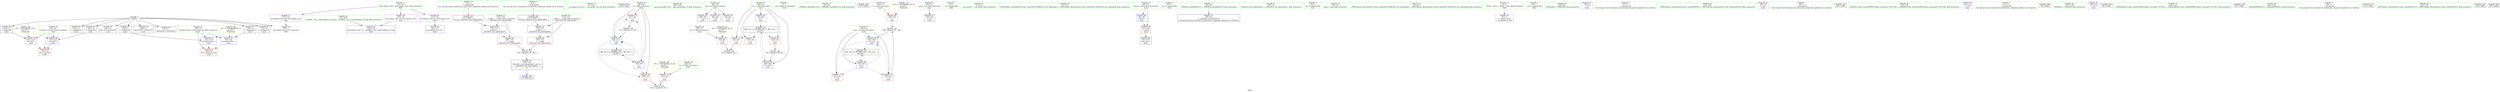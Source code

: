 digraph "SVFG" {
	label="SVFG";

	Node0x5622440838e0 [shape=record,color=grey,label="{NodeID: 0\nNullPtr}"];
	Node0x5622440838e0 -> Node0x56224409a620[style=solid];
	Node0x5622440838e0 -> Node0x56224409a720[style=solid];
	Node0x5622440838e0 -> Node0x56224409a7f0[style=solid];
	Node0x5622440838e0 -> Node0x56224409a8c0[style=solid];
	Node0x5622440838e0 -> Node0x56224409b9b0[style=solid];
	Node0x5622440838e0 -> Node0x56224409ba80[style=solid];
	Node0x5622440838e0 -> Node0x56224409bb50[style=solid];
	Node0x5622440838e0 -> Node0x56224409bc20[style=solid];
	Node0x5622440838e0 -> Node0x56224409bcf0[style=solid];
	Node0x5622440838e0 -> Node0x56224409d8e0[style=solid];
	Node0x56224409aa60 [shape=record,color=blue,label="{NodeID: 97\n173\<--171\n__a.addr\<--__a\n_ZStorSt13_Ios_OpenmodeS_\n}"];
	Node0x56224409aa60 -> Node0x56224409d540[style=dashed];
	Node0x562244098be0 [shape=record,color=green,label="{NodeID: 14\n21\<--22\n__cxx_global_var_init\<--__cxx_global_var_init_field_insensitive\n}"];
	Node0x5622440b3d70 [shape=record,color=black,label="{NodeID: 194\n142 = PHI()\n}"];
	Node0x5622440996e0 [shape=record,color=green,label="{NodeID: 28\n64\<--65\ni\<--i_field_insensitive\nmain\n}"];
	Node0x5622440996e0 -> Node0x56224409d2d0[style=solid];
	Node0x5622440996e0 -> Node0x56224409d3a0[style=solid];
	Node0x5622440996e0 -> Node0x56224409dc50[style=solid];
	Node0x5622440996e0 -> Node0x56224409ddf0[style=solid];
	Node0x56224409a420 [shape=record,color=green,label="{NodeID: 42\n183\<--184\n__gxx_personality_v0\<--__gxx_personality_v0_field_insensitive\n}"];
	Node0x56224409c060 [shape=record,color=black,label="{NodeID: 56\n104\<--48\n\<--cin\nmain\n}"];
	Node0x5622440a7090 [shape=record,color=black,label="{NodeID: 153\nMR_10V_3 = PHI(MR_10V_4, MR_10V_2, )\npts\{59 \}\n}"];
	Node0x5622440a7090 -> Node0x56224409cdf0[style=dashed];
	Node0x5622440a7090 -> Node0x56224409cec0[style=dashed];
	Node0x5622440a7090 -> Node0x56224409cf90[style=dashed];
	Node0x5622440a7090 -> Node0x56224409a990[style=dashed];
	Node0x56224409cc50 [shape=record,color=red,label="{NodeID: 70\n162\<--54\nsel\<--ehselector.slot\nmain\n}"];
	Node0x5622440ab3c0 [shape=record,color=yellow,style=double,label="{NodeID: 167\n8V_1 = ENCHI(MR_8V_0)\npts\{57 \}\nFun[main]}"];
	Node0x5622440ab3c0 -> Node0x56224409cd20[style=dashed];
	Node0x56224409d7e0 [shape=record,color=blue,label="{NodeID: 84\n214\<--18\nllvm.global_ctors_1\<--_GLOBAL__sub_I_tamer.eldeeb_0_0.cpp\nGlob }"];
	Node0x562244083b00 [shape=record,color=green,label="{NodeID: 1\n7\<--1\n__dso_handle\<--dummyObj\nGlob }"];
	Node0x56224409ab30 [shape=record,color=blue,label="{NodeID: 98\n175\<--172\n__b.addr\<--__b\n_ZStorSt13_Ios_OpenmodeS_\n}"];
	Node0x56224409ab30 -> Node0x56224409d610[style=dashed];
	Node0x562244098c70 [shape=record,color=green,label="{NodeID: 15\n25\<--26\n_ZNSt8ios_base4InitC1Ev\<--_ZNSt8ios_base4InitC1Ev_field_insensitive\n}"];
	Node0x5622440b3e70 [shape=record,color=black,label="{NodeID: 195\n143 = PHI()\n}"];
	Node0x5622440997b0 [shape=record,color=green,label="{NodeID: 29\n66\<--67\nt\<--t_field_insensitive\nmain\n}"];
	Node0x5622440997b0 -> Node0x56224409d470[style=solid];
	Node0x56224409a520 [shape=record,color=green,label="{NodeID: 43\n18\<--209\n_GLOBAL__sub_I_tamer.eldeeb_0_0.cpp\<--_GLOBAL__sub_I_tamer.eldeeb_0_0.cpp_field_insensitive\n}"];
	Node0x56224409a520 -> Node0x56224409d7e0[style=solid];
	Node0x56224409c130 [shape=record,color=black,label="{NodeID: 57\n130\<--50\n\<--cout\nmain\n}"];
	Node0x5622440a7590 [shape=record,color=black,label="{NodeID: 154\nMR_14V_2 = PHI(MR_14V_4, MR_14V_1, )\npts\{63 \}\n}"];
	Node0x5622440a7590 -> Node0x56224409db80[style=dashed];
	Node0x56224409cd20 [shape=record,color=red,label="{NodeID: 71\n92\<--56\n\<--N\nmain\n}"];
	Node0x56224409cd20 -> Node0x56224409b7e0[style=solid];
	Node0x56224409d8e0 [shape=record,color=blue, style = dotted,label="{NodeID: 85\n215\<--3\nllvm.global_ctors_2\<--dummyVal\nGlob }"];
	Node0x5622440848b0 [shape=record,color=green,label="{NodeID: 2\n8\<--1\n.str\<--dummyObj\nGlob }"];
	Node0x562244098d00 [shape=record,color=green,label="{NodeID: 16\n31\<--32\n__cxa_atexit\<--__cxa_atexit_field_insensitive\n}"];
	Node0x5622440b3f40 [shape=record,color=black,label="{NodeID: 196\n171 = PHI(76, )\n0th arg _ZStorSt13_Ios_OpenmodeS_ }"];
	Node0x5622440b3f40 -> Node0x56224409aa60[style=solid];
	Node0x562244099880 [shape=record,color=green,label="{NodeID: 30\n73\<--74\n_ZNSt14basic_ifstreamIcSt11char_traitsIcEEC1EPKcSt13_Ios_Openmode\<--_ZNSt14basic_ifstreamIcSt11char_traitsIcEEC1EPKcSt13_Ios_Openmode_field_insensitive\n}"];
	Node0x56224409a620 [shape=record,color=black,label="{NodeID: 44\n2\<--3\ndummyVal\<--dummyVal\n}"];
	Node0x56224409c200 [shape=record,color=black,label="{NodeID: 58\n45\<--157\nmain_ret\<--\nmain\n}"];
	Node0x5622440a7a90 [shape=record,color=black,label="{NodeID: 155\nMR_16V_2 = PHI(MR_16V_4, MR_16V_1, )\npts\{65 \}\n}"];
	Node0x5622440a7a90 -> Node0x56224409dc50[style=dashed];
	Node0x56224409cdf0 [shape=record,color=red,label="{NodeID: 72\n91\<--58\n\<--cc\nmain\n}"];
	Node0x56224409cdf0 -> Node0x56224409b7e0[style=solid];
	Node0x5622440ab580 [shape=record,color=yellow,style=double,label="{NodeID: 169\n12V_1 = ENCHI(MR_12V_0)\npts\{61 \}\nFun[main]}"];
	Node0x5622440ab580 -> Node0x56224409d060[style=dashed];
	Node0x56224409d9e0 [shape=record,color=blue,label="{NodeID: 86\n46\<--69\nretval\<--\nmain\n}"];
	Node0x56224409d9e0 -> Node0x56224409cab0[style=dashed];
	Node0x562244084940 [shape=record,color=green,label="{NodeID: 3\n10\<--1\n.str.1\<--dummyObj\nGlob }"];
	Node0x562244098d90 [shape=record,color=green,label="{NodeID: 17\n30\<--36\n_ZNSt8ios_base4InitD1Ev\<--_ZNSt8ios_base4InitD1Ev_field_insensitive\n}"];
	Node0x562244098d90 -> Node0x56224409bdc0[style=solid];
	Node0x5622440b4100 [shape=record,color=black,label="{NodeID: 197\n172 = PHI(77, )\n1st arg _ZStorSt13_Ios_OpenmodeS_ }"];
	Node0x5622440b4100 -> Node0x56224409ab30[style=solid];
	Node0x562244099980 [shape=record,color=green,label="{NodeID: 31\n78\<--79\n_ZStorSt13_Ios_OpenmodeS_\<--_ZStorSt13_Ios_OpenmodeS__field_insensitive\n}"];
	Node0x56224409a720 [shape=record,color=black,label="{NodeID: 45\n115\<--3\n\<--dummyVal\nmain\n}"];
	Node0x56224409c2d0 [shape=record,color=black,label="{NodeID: 59\n170\<--181\n_ZStorSt13_Ios_OpenmodeS__ret\<--or\n_ZStorSt13_Ios_OpenmodeS_\n|{<s0>4}}"];
	Node0x56224409c2d0:s0 -> Node0x5622440b3510[style=solid,color=blue];
	Node0x56224409cec0 [shape=record,color=red,label="{NodeID: 73\n135\<--58\n\<--cc\nmain\n}"];
	Node0x56224409dab0 [shape=record,color=blue,label="{NodeID: 87\n58\<--89\ncc\<--\nmain\n}"];
	Node0x56224409dab0 -> Node0x5622440a7090[style=dashed];
	Node0x562244085200 [shape=record,color=green,label="{NodeID: 4\n12\<--1\n.str.2\<--dummyObj\nGlob }"];
	Node0x562244098e90 [shape=record,color=green,label="{NodeID: 18\n43\<--44\nmain\<--main_field_insensitive\n}"];
	Node0x562244099a80 [shape=record,color=green,label="{NodeID: 32\n82\<--83\n_ZNSt14basic_ofstreamIcSt11char_traitsIcEEC1EPKcSt13_Ios_Openmode\<--_ZNSt14basic_ofstreamIcSt11char_traitsIcEEC1EPKcSt13_Ios_Openmode_field_insensitive\n}"];
	Node0x56224409a7f0 [shape=record,color=black,label="{NodeID: 46\n116\<--3\n\<--dummyVal\nmain\n}"];
	Node0x56224409a7f0 -> Node0x56224409dec0[style=solid];
	Node0x56224409c3a0 [shape=record,color=purple,label="{NodeID: 60\n27\<--4\n\<--_ZStL8__ioinit\n__cxx_global_var_init\n}"];
	Node0x56224409cf90 [shape=record,color=red,label="{NodeID: 74\n149\<--58\n\<--cc\nmain\n}"];
	Node0x56224409cf90 -> Node0x56224409b4e0[style=solid];
	Node0x56224409db80 [shape=record,color=blue,label="{NodeID: 88\n62\<--69\nres\<--\nmain\n}"];
	Node0x56224409db80 -> Node0x56224409d130[style=dashed];
	Node0x56224409db80 -> Node0x56224409d200[style=dashed];
	Node0x56224409db80 -> Node0x56224409dd20[style=dashed];
	Node0x56224409db80 -> Node0x5622440a7590[style=dashed];
	Node0x562244085290 [shape=record,color=green,label="{NodeID: 5\n14\<--1\n.str.3\<--dummyObj\nGlob }"];
	Node0x562244098f90 [shape=record,color=green,label="{NodeID: 19\n46\<--47\nretval\<--retval_field_insensitive\nmain\n}"];
	Node0x562244098f90 -> Node0x56224409cab0[style=solid];
	Node0x562244098f90 -> Node0x56224409d9e0[style=solid];
	Node0x562244099b80 [shape=record,color=green,label="{NodeID: 33\n86\<--87\n_ZNSirsERi\<--_ZNSirsERi_field_insensitive\n}"];
	Node0x56224409a8c0 [shape=record,color=black,label="{NodeID: 47\n118\<--3\n\<--dummyVal\nmain\n}"];
	Node0x56224409a8c0 -> Node0x56224409df90[style=solid];
	Node0x56224409c470 [shape=record,color=purple,label="{NodeID: 61\n70\<--8\n\<--.str\nmain\n}"];
	Node0x56224409d060 [shape=record,color=red,label="{NodeID: 75\n101\<--60\n\<--G\nmain\n}"];
	Node0x56224409d060 -> Node0x56224409b660[style=solid];
	Node0x5622440ab820 [shape=record,color=yellow,style=double,label="{NodeID: 172\n18V_1 = ENCHI(MR_18V_0)\npts\{67 \}\nFun[main]}"];
	Node0x5622440ab820 -> Node0x56224409d470[style=dashed];
	Node0x56224409dc50 [shape=record,color=blue,label="{NodeID: 89\n64\<--69\ni\<--\nmain\n}"];
	Node0x56224409dc50 -> Node0x56224409d2d0[style=dashed];
	Node0x56224409dc50 -> Node0x56224409d3a0[style=dashed];
	Node0x56224409dc50 -> Node0x56224409ddf0[style=dashed];
	Node0x56224409dc50 -> Node0x5622440a7a90[style=dashed];
	Node0x562244085320 [shape=record,color=green,label="{NodeID: 6\n17\<--1\n\<--dummyObj\nCan only get source location for instruction, argument, global var or function.}"];
	Node0x5622440b3510 [shape=record,color=black,label="{NodeID: 186\n75 = PHI(170, )\n}"];
	Node0x562244099060 [shape=record,color=green,label="{NodeID: 20\n48\<--49\ncin\<--cin_field_insensitive\nmain\n}"];
	Node0x562244099060 -> Node0x56224409bec0[style=solid];
	Node0x562244099060 -> Node0x56224409bf90[style=solid];
	Node0x562244099060 -> Node0x56224409c060[style=solid];
	Node0x562244099c80 [shape=record,color=green,label="{NodeID: 34\n127\<--128\n_ZNSt14basic_ofstreamIcSt11char_traitsIcEED1Ev\<--_ZNSt14basic_ofstreamIcSt11char_traitsIcEED1Ev_field_insensitive\n}"];
	Node0x56224409b9b0 [shape=record,color=black,label="{NodeID: 48\n121\<--3\n\<--dummyVal\nmain\n}"];
	Node0x5622440a13e0 [shape=record,color=grey,label="{NodeID: 145\n181 = Binary(179, 180, )\n}"];
	Node0x5622440a13e0 -> Node0x56224409c2d0[style=solid];
	Node0x56224409c540 [shape=record,color=purple,label="{NodeID: 62\n80\<--10\n\<--.str.1\nmain\n}"];
	Node0x56224409d130 [shape=record,color=red,label="{NodeID: 76\n107\<--62\n\<--res\nmain\n}"];
	Node0x56224409d130 -> Node0x56224409b360[style=solid];
	Node0x56224409dd20 [shape=record,color=blue,label="{NodeID: 90\n62\<--108\nres\<--xor\nmain\n}"];
	Node0x56224409dd20 -> Node0x56224409d130[style=dashed];
	Node0x56224409dd20 -> Node0x56224409d200[style=dashed];
	Node0x56224409dd20 -> Node0x56224409dd20[style=dashed];
	Node0x56224409dd20 -> Node0x5622440a7590[style=dashed];
	Node0x562244083d60 [shape=record,color=green,label="{NodeID: 7\n69\<--1\n\<--dummyObj\nCan only get source location for instruction, argument, global var or function.}"];
	Node0x5622440b3700 [shape=record,color=black,label="{NodeID: 187\n105 = PHI()\n}"];
	Node0x562244099130 [shape=record,color=green,label="{NodeID: 21\n50\<--51\ncout\<--cout_field_insensitive\nmain\n}"];
	Node0x562244099130 -> Node0x56224409c130[style=solid];
	Node0x562244099d80 [shape=record,color=green,label="{NodeID: 35\n133\<--134\n_ZStlsISt11char_traitsIcEERSt13basic_ostreamIcT_ES5_PKc\<--_ZStlsISt11char_traitsIcEERSt13basic_ostreamIcT_ES5_PKc_field_insensitive\n}"];
	Node0x56224409ba80 [shape=record,color=black,label="{NodeID: 49\n122\<--3\n\<--dummyVal\nmain\n}"];
	Node0x56224409ba80 -> Node0x56224409e060[style=solid];
	Node0x56224409b1e0 [shape=record,color=grey,label="{NodeID: 146\n112 = Binary(111, 89, )\n}"];
	Node0x56224409b1e0 -> Node0x56224409ddf0[style=solid];
	Node0x56224409c610 [shape=record,color=purple,label="{NodeID: 63\n131\<--12\n\<--.str.2\nmain\n}"];
	Node0x56224409d200 [shape=record,color=red,label="{NodeID: 77\n141\<--62\n\<--res\nmain\n}"];
	Node0x56224409ddf0 [shape=record,color=blue,label="{NodeID: 91\n64\<--112\ni\<--inc\nmain\n}"];
	Node0x56224409ddf0 -> Node0x56224409d2d0[style=dashed];
	Node0x56224409ddf0 -> Node0x56224409d3a0[style=dashed];
	Node0x56224409ddf0 -> Node0x56224409ddf0[style=dashed];
	Node0x56224409ddf0 -> Node0x5622440a7a90[style=dashed];
	Node0x562244083df0 [shape=record,color=green,label="{NodeID: 8\n72\<--1\n\<--dummyObj\nCan only get source location for instruction, argument, global var or function.}"];
	Node0x5622440b37d0 [shape=record,color=black,label="{NodeID: 188\n28 = PHI()\n}"];
	Node0x562244099200 [shape=record,color=green,label="{NodeID: 22\n52\<--53\nexn.slot\<--exn.slot_field_insensitive\nmain\n}"];
	Node0x562244099200 -> Node0x56224409cb80[style=solid];
	Node0x562244099200 -> Node0x56224409dec0[style=solid];
	Node0x562244099200 -> Node0x56224409e060[style=solid];
	Node0x562244099e80 [shape=record,color=green,label="{NodeID: 36\n137\<--138\n_ZNSolsEi\<--_ZNSolsEi_field_insensitive\n}"];
	Node0x56224409bb50 [shape=record,color=black,label="{NodeID: 50\n124\<--3\n\<--dummyVal\nmain\n}"];
	Node0x56224409bb50 -> Node0x56224409e130[style=solid];
	Node0x56224409b360 [shape=record,color=grey,label="{NodeID: 147\n108 = Binary(107, 106, )\n}"];
	Node0x56224409b360 -> Node0x56224409dd20[style=solid];
	Node0x56224409c6e0 [shape=record,color=purple,label="{NodeID: 64\n139\<--14\n\<--.str.3\nmain\n}"];
	Node0x56224409d2d0 [shape=record,color=red,label="{NodeID: 78\n100\<--64\n\<--i\nmain\n}"];
	Node0x56224409d2d0 -> Node0x56224409b660[style=solid];
	Node0x56224409dec0 [shape=record,color=blue,label="{NodeID: 92\n52\<--116\nexn.slot\<--\nmain\n}"];
	Node0x56224409dec0 -> Node0x56224409cb80[style=dashed];
	Node0x562244083e80 [shape=record,color=green,label="{NodeID: 9\n76\<--1\n\<--dummyObj\nCan only get source location for instruction, argument, global var or function.|{<s0>4}}"];
	Node0x562244083e80:s0 -> Node0x5622440b3f40[style=solid,color=red];
	Node0x5622440b38a0 [shape=record,color=black,label="{NodeID: 189\n85 = PHI()\n}"];
	Node0x5622440992d0 [shape=record,color=green,label="{NodeID: 23\n54\<--55\nehselector.slot\<--ehselector.slot_field_insensitive\nmain\n}"];
	Node0x5622440992d0 -> Node0x56224409cc50[style=solid];
	Node0x5622440992d0 -> Node0x56224409df90[style=solid];
	Node0x5622440992d0 -> Node0x56224409e130[style=solid];
	Node0x562244099f80 [shape=record,color=green,label="{NodeID: 37\n144\<--145\n_ZSt4endlIcSt11char_traitsIcEERSt13basic_ostreamIT_T0_ES6_\<--_ZSt4endlIcSt11char_traitsIcEERSt13basic_ostreamIT_T0_ES6__field_insensitive\n}"];
	Node0x56224409bc20 [shape=record,color=black,label="{NodeID: 51\n163\<--3\nlpad.val\<--dummyVal\nmain\n}"];
	Node0x56224409b4e0 [shape=record,color=grey,label="{NodeID: 148\n150 = Binary(149, 89, )\n}"];
	Node0x56224409b4e0 -> Node0x56224409a990[style=solid];
	Node0x56224409c7b0 [shape=record,color=purple,label="{NodeID: 65\n213\<--16\nllvm.global_ctors_0\<--llvm.global_ctors\nGlob }"];
	Node0x56224409c7b0 -> Node0x56224409d6e0[style=solid];
	Node0x56224409d3a0 [shape=record,color=red,label="{NodeID: 79\n111\<--64\n\<--i\nmain\n}"];
	Node0x56224409d3a0 -> Node0x56224409b1e0[style=solid];
	Node0x56224409df90 [shape=record,color=blue,label="{NodeID: 93\n54\<--118\nehselector.slot\<--\nmain\n}"];
	Node0x56224409df90 -> Node0x56224409cc50[style=dashed];
	Node0x562244084030 [shape=record,color=green,label="{NodeID: 10\n77\<--1\n\<--dummyObj\nCan only get source location for instruction, argument, global var or function.|{<s0>4}}"];
	Node0x562244084030:s0 -> Node0x5622440b4100[style=solid,color=red];
	Node0x5622440b3970 [shape=record,color=black,label="{NodeID: 190\n96 = PHI()\n}"];
	Node0x5622440993a0 [shape=record,color=green,label="{NodeID: 24\n56\<--57\nN\<--N_field_insensitive\nmain\n}"];
	Node0x5622440993a0 -> Node0x56224409cd20[style=solid];
	Node0x56224409a080 [shape=record,color=green,label="{NodeID: 38\n146\<--147\n_ZNSolsEPFRSoS_E\<--_ZNSolsEPFRSoS_E_field_insensitive\n}"];
	Node0x56224409bcf0 [shape=record,color=black,label="{NodeID: 52\n164\<--3\nlpad.val25\<--dummyVal\nmain\n}"];
	Node0x56224409b660 [shape=record,color=grey,label="{NodeID: 149\n102 = cmp(100, 101, )\n}"];
	Node0x56224409c8b0 [shape=record,color=purple,label="{NodeID: 66\n214\<--16\nllvm.global_ctors_1\<--llvm.global_ctors\nGlob }"];
	Node0x56224409c8b0 -> Node0x56224409d7e0[style=solid];
	Node0x56224409d470 [shape=record,color=red,label="{NodeID: 80\n106\<--66\n\<--t\nmain\n}"];
	Node0x56224409d470 -> Node0x56224409b360[style=solid];
	Node0x56224409e060 [shape=record,color=blue,label="{NodeID: 94\n52\<--122\nexn.slot\<--\nmain\n}"];
	Node0x56224409e060 -> Node0x56224409cb80[style=dashed];
	Node0x562244084130 [shape=record,color=green,label="{NodeID: 11\n89\<--1\n\<--dummyObj\nCan only get source location for instruction, argument, global var or function.}"];
	Node0x5622440b3a40 [shape=record,color=black,label="{NodeID: 191\n132 = PHI()\n}"];
	Node0x562244099470 [shape=record,color=green,label="{NodeID: 25\n58\<--59\ncc\<--cc_field_insensitive\nmain\n}"];
	Node0x562244099470 -> Node0x56224409cdf0[style=solid];
	Node0x562244099470 -> Node0x56224409cec0[style=solid];
	Node0x562244099470 -> Node0x56224409cf90[style=solid];
	Node0x562244099470 -> Node0x56224409dab0[style=solid];
	Node0x562244099470 -> Node0x56224409a990[style=solid];
	Node0x56224409a180 [shape=record,color=green,label="{NodeID: 39\n155\<--156\n_ZNSt14basic_ifstreamIcSt11char_traitsIcEED1Ev\<--_ZNSt14basic_ifstreamIcSt11char_traitsIcEED1Ev_field_insensitive\n}"];
	Node0x56224409bdc0 [shape=record,color=black,label="{NodeID: 53\n29\<--30\n\<--_ZNSt8ios_base4InitD1Ev\nCan only get source location for instruction, argument, global var or function.}"];
	Node0x56224409b7e0 [shape=record,color=grey,label="{NodeID: 150\n93 = cmp(91, 92, )\n}"];
	Node0x56224409c9b0 [shape=record,color=purple,label="{NodeID: 67\n215\<--16\nllvm.global_ctors_2\<--llvm.global_ctors\nGlob }"];
	Node0x56224409c9b0 -> Node0x56224409d8e0[style=solid];
	Node0x56224409d540 [shape=record,color=red,label="{NodeID: 81\n179\<--173\n\<--__a.addr\n_ZStorSt13_Ios_OpenmodeS_\n}"];
	Node0x56224409d540 -> Node0x5622440a13e0[style=solid];
	Node0x56224409e130 [shape=record,color=blue,label="{NodeID: 95\n54\<--124\nehselector.slot\<--\nmain\n}"];
	Node0x56224409e130 -> Node0x56224409cc50[style=dashed];
	Node0x562244084230 [shape=record,color=green,label="{NodeID: 12\n4\<--6\n_ZStL8__ioinit\<--_ZStL8__ioinit_field_insensitive\nGlob }"];
	Node0x562244084230 -> Node0x56224409c3a0[style=solid];
	Node0x5622440b3b70 [shape=record,color=black,label="{NodeID: 192\n136 = PHI()\n}"];
	Node0x562244099540 [shape=record,color=green,label="{NodeID: 26\n60\<--61\nG\<--G_field_insensitive\nmain\n}"];
	Node0x562244099540 -> Node0x56224409d060[style=solid];
	Node0x56224409a280 [shape=record,color=green,label="{NodeID: 40\n173\<--174\n__a.addr\<--__a.addr_field_insensitive\n_ZStorSt13_Ios_OpenmodeS_\n}"];
	Node0x56224409a280 -> Node0x56224409d540[style=solid];
	Node0x56224409a280 -> Node0x56224409aa60[style=solid];
	Node0x56224409bec0 [shape=record,color=black,label="{NodeID: 54\n84\<--48\n\<--cin\nmain\n}"];
	Node0x56224409cab0 [shape=record,color=red,label="{NodeID: 68\n157\<--46\n\<--retval\nmain\n}"];
	Node0x56224409cab0 -> Node0x56224409c200[style=solid];
	Node0x5622440ab200 [shape=record,color=yellow,style=double,label="{NodeID: 165\n4V_1 = ENCHI(MR_4V_0)\npts\{53 \}\nFun[main]}"];
	Node0x5622440ab200 -> Node0x56224409dec0[style=dashed];
	Node0x5622440ab200 -> Node0x56224409e060[style=dashed];
	Node0x56224409d610 [shape=record,color=red,label="{NodeID: 82\n180\<--175\n\<--__b.addr\n_ZStorSt13_Ios_OpenmodeS_\n}"];
	Node0x56224409d610 -> Node0x5622440a13e0[style=solid];
	Node0x56224409a990 [shape=record,color=blue,label="{NodeID: 96\n58\<--150\ncc\<--inc23\nmain\n}"];
	Node0x56224409a990 -> Node0x5622440a7090[style=dashed];
	Node0x562244098b50 [shape=record,color=green,label="{NodeID: 13\n16\<--20\nllvm.global_ctors\<--llvm.global_ctors_field_insensitive\nGlob }"];
	Node0x562244098b50 -> Node0x56224409c7b0[style=solid];
	Node0x562244098b50 -> Node0x56224409c8b0[style=solid];
	Node0x562244098b50 -> Node0x56224409c9b0[style=solid];
	Node0x5622440b3c70 [shape=record,color=black,label="{NodeID: 193\n140 = PHI()\n}"];
	Node0x562244099610 [shape=record,color=green,label="{NodeID: 27\n62\<--63\nres\<--res_field_insensitive\nmain\n}"];
	Node0x562244099610 -> Node0x56224409d130[style=solid];
	Node0x562244099610 -> Node0x56224409d200[style=solid];
	Node0x562244099610 -> Node0x56224409db80[style=solid];
	Node0x562244099610 -> Node0x56224409dd20[style=solid];
	Node0x56224409a350 [shape=record,color=green,label="{NodeID: 41\n175\<--176\n__b.addr\<--__b.addr_field_insensitive\n_ZStorSt13_Ios_OpenmodeS_\n}"];
	Node0x56224409a350 -> Node0x56224409d610[style=solid];
	Node0x56224409a350 -> Node0x56224409ab30[style=solid];
	Node0x56224409bf90 [shape=record,color=black,label="{NodeID: 55\n95\<--48\n\<--cin\nmain\n}"];
	Node0x56224409cb80 [shape=record,color=red,label="{NodeID: 69\n161\<--52\nexn\<--exn.slot\nmain\n}"];
	Node0x5622440ab2e0 [shape=record,color=yellow,style=double,label="{NodeID: 166\n6V_1 = ENCHI(MR_6V_0)\npts\{55 \}\nFun[main]}"];
	Node0x5622440ab2e0 -> Node0x56224409df90[style=dashed];
	Node0x5622440ab2e0 -> Node0x56224409e130[style=dashed];
	Node0x56224409d6e0 [shape=record,color=blue,label="{NodeID: 83\n213\<--17\nllvm.global_ctors_0\<--\nGlob }"];
}
